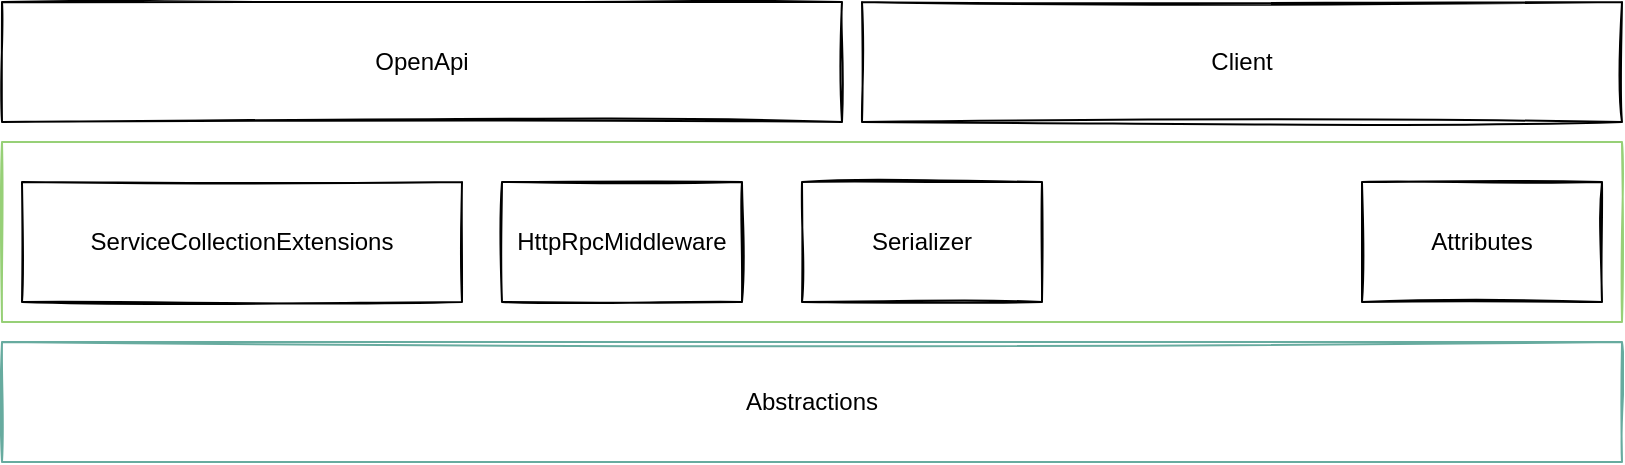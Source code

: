 <mxfile version="15.1.0" type="github">
  <diagram id="NIgqH8kYPQN_SOv7AuNS" name="Page-1">
    <mxGraphModel dx="1422" dy="754" grid="1" gridSize="10" guides="1" tooltips="1" connect="1" arrows="1" fold="1" page="1" pageScale="1" pageWidth="827" pageHeight="1169" math="0" shadow="0">
      <root>
        <mxCell id="0" />
        <mxCell id="1" parent="0" />
        <mxCell id="BC2wex_rtU6zMLSn18dj-1" value="" style="rounded=0;whiteSpace=wrap;html=1;strokeColor=#97D077;sketch=1;" vertex="1" parent="1">
          <mxGeometry x="10" y="760" width="810" height="90" as="geometry" />
        </mxCell>
        <mxCell id="BC2wex_rtU6zMLSn18dj-3" value="ServiceCollectionExtensions" style="rounded=0;whiteSpace=wrap;html=1;sketch=1;" vertex="1" parent="1">
          <mxGeometry x="20" y="780" width="220" height="60" as="geometry" />
        </mxCell>
        <mxCell id="BC2wex_rtU6zMLSn18dj-4" value="HttpRpcMiddleware" style="rounded=0;whiteSpace=wrap;html=1;strokeColor=#000000;sketch=1;" vertex="1" parent="1">
          <mxGeometry x="260" y="780" width="120" height="60" as="geometry" />
        </mxCell>
        <mxCell id="BC2wex_rtU6zMLSn18dj-5" value="Serializer" style="rounded=0;whiteSpace=wrap;html=1;strokeColor=#000000;sketch=1;" vertex="1" parent="1">
          <mxGeometry x="410" y="780" width="120" height="60" as="geometry" />
        </mxCell>
        <mxCell id="BC2wex_rtU6zMLSn18dj-6" value="Client" style="rounded=0;whiteSpace=wrap;html=1;strokeColor=#000000;sketch=1;" vertex="1" parent="1">
          <mxGeometry x="440" y="690" width="380" height="60" as="geometry" />
        </mxCell>
        <mxCell id="BC2wex_rtU6zMLSn18dj-7" value="OpenApi" style="rounded=0;whiteSpace=wrap;html=1;strokeColor=#000000;sketch=1;" vertex="1" parent="1">
          <mxGeometry x="10" y="690" width="420" height="60" as="geometry" />
        </mxCell>
        <mxCell id="BC2wex_rtU6zMLSn18dj-8" value="Attributes" style="rounded=0;whiteSpace=wrap;html=1;strokeColor=#000000;sketch=1;" vertex="1" parent="1">
          <mxGeometry x="690" y="780" width="120" height="60" as="geometry" />
        </mxCell>
        <mxCell id="BC2wex_rtU6zMLSn18dj-9" value="Abstractions" style="rounded=0;whiteSpace=wrap;html=1;sketch=1;strokeColor=#67AB9F;" vertex="1" parent="1">
          <mxGeometry x="10" y="860" width="810" height="60" as="geometry" />
        </mxCell>
      </root>
    </mxGraphModel>
  </diagram>
</mxfile>
